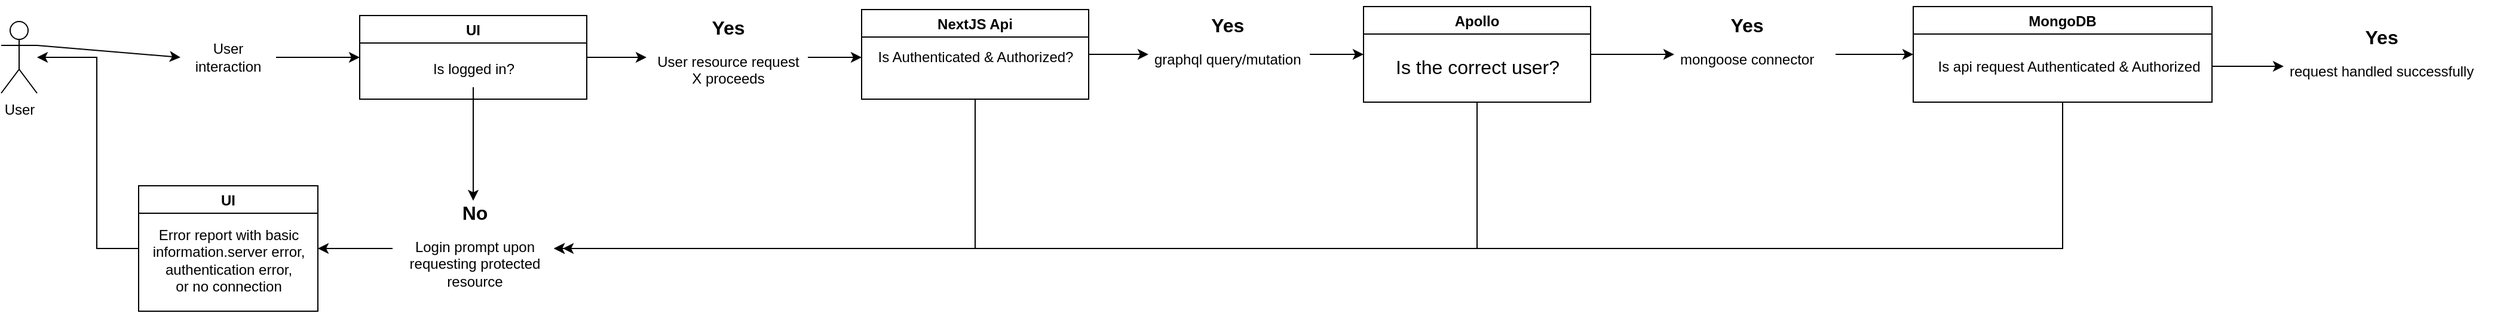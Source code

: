 <mxfile version="20.2.7" type="github"><diagram id="fGwdTyWM2f6gUY91Xf0G" name="Page-1"><mxGraphModel dx="2455" dy="727" grid="1" gridSize="10" guides="1" tooltips="1" connect="1" arrows="1" fold="1" page="0" pageScale="1" pageWidth="850" pageHeight="1100" math="0" shadow="0"><root><mxCell id="0"/><mxCell id="1" parent="0"/><mxCell id="gQOie2VJGwvAWM0HmIn3-1" value="&lt;div&gt;User&lt;/div&gt;" style="shape=umlActor;verticalLabelPosition=bottom;verticalAlign=top;html=1;outlineConnect=0;" vertex="1" parent="1"><mxGeometry x="-190" y="120" width="30" height="60" as="geometry"/></mxCell><mxCell id="gQOie2VJGwvAWM0HmIn3-2" value="" style="endArrow=classic;html=1;rounded=0;entryX=0;entryY=0.5;entryDx=0;entryDy=0;exitX=1;exitY=0.333;exitDx=0;exitDy=0;exitPerimeter=0;" edge="1" parent="1" source="gQOie2VJGwvAWM0HmIn3-1" target="gQOie2VJGwvAWM0HmIn3-8"><mxGeometry width="50" height="50" relative="1" as="geometry"><mxPoint x="120" y="160" as="sourcePoint"/><mxPoint x="220" y="160" as="targetPoint"/></mxGeometry></mxCell><mxCell id="gQOie2VJGwvAWM0HmIn3-25" style="edgeStyle=orthogonalEdgeStyle;rounded=0;orthogonalLoop=1;jettySize=auto;html=1;entryX=0;entryY=0.5;entryDx=0;entryDy=0;fontSize=16;" edge="1" parent="1" source="gQOie2VJGwvAWM0HmIn3-3" target="gQOie2VJGwvAWM0HmIn3-10"><mxGeometry relative="1" as="geometry"/></mxCell><mxCell id="gQOie2VJGwvAWM0HmIn3-3" value="UI" style="swimlane;" vertex="1" parent="1"><mxGeometry x="110" y="115" width="190" height="70" as="geometry"><mxRectangle x="300" y="120" width="50" height="30" as="alternateBounds"/></mxGeometry></mxCell><mxCell id="gQOie2VJGwvAWM0HmIn3-9" value="Is logged in?" style="text;html=1;align=center;verticalAlign=middle;resizable=0;points=[];autosize=1;strokeColor=none;fillColor=none;" vertex="1" parent="gQOie2VJGwvAWM0HmIn3-3"><mxGeometry x="50" y="30" width="90" height="30" as="geometry"/></mxCell><mxCell id="gQOie2VJGwvAWM0HmIn3-27" style="edgeStyle=orthogonalEdgeStyle;rounded=0;orthogonalLoop=1;jettySize=auto;html=1;entryX=0;entryY=0.5;entryDx=0;entryDy=0;fontSize=16;" edge="1" parent="1" source="gQOie2VJGwvAWM0HmIn3-7" target="gQOie2VJGwvAWM0HmIn3-13"><mxGeometry relative="1" as="geometry"/></mxCell><mxCell id="gQOie2VJGwvAWM0HmIn3-42" style="edgeStyle=orthogonalEdgeStyle;rounded=0;orthogonalLoop=1;jettySize=auto;html=1;entryX=1;entryY=0.5;entryDx=0;entryDy=0;fontSize=16;" edge="1" parent="1" source="gQOie2VJGwvAWM0HmIn3-7" target="gQOie2VJGwvAWM0HmIn3-11"><mxGeometry relative="1" as="geometry"><Array as="points"><mxPoint x="625" y="310"/></Array></mxGeometry></mxCell><mxCell id="gQOie2VJGwvAWM0HmIn3-7" value="NextJS Api" style="swimlane;" vertex="1" parent="1"><mxGeometry x="530" y="110" width="190" height="75" as="geometry"/></mxCell><mxCell id="gQOie2VJGwvAWM0HmIn3-4" value="Is Authenticated &amp;amp; Authorized?" style="text;html=1;align=center;verticalAlign=middle;resizable=0;points=[];autosize=1;strokeColor=none;fillColor=none;" vertex="1" parent="gQOie2VJGwvAWM0HmIn3-7"><mxGeometry y="25" width="190" height="30" as="geometry"/></mxCell><mxCell id="gQOie2VJGwvAWM0HmIn3-23" style="edgeStyle=orthogonalEdgeStyle;rounded=0;orthogonalLoop=1;jettySize=auto;html=1;exitX=1;exitY=0.5;exitDx=0;exitDy=0;entryX=0;entryY=0.5;entryDx=0;entryDy=0;fontSize=16;" edge="1" parent="1" source="gQOie2VJGwvAWM0HmIn3-8" target="gQOie2VJGwvAWM0HmIn3-3"><mxGeometry relative="1" as="geometry"/></mxCell><mxCell id="gQOie2VJGwvAWM0HmIn3-8" value="&lt;div&gt;User interaction&lt;/div&gt;" style="text;html=1;strokeColor=none;fillColor=none;align=center;verticalAlign=middle;whiteSpace=wrap;rounded=0;" vertex="1" parent="1"><mxGeometry x="-40" y="130" width="80" height="40" as="geometry"/></mxCell><mxCell id="gQOie2VJGwvAWM0HmIn3-24" style="edgeStyle=orthogonalEdgeStyle;rounded=0;orthogonalLoop=1;jettySize=auto;html=1;entryX=0.5;entryY=0;entryDx=0;entryDy=0;fontSize=16;" edge="1" parent="1" source="gQOie2VJGwvAWM0HmIn3-9" target="gQOie2VJGwvAWM0HmIn3-11"><mxGeometry relative="1" as="geometry"/></mxCell><mxCell id="gQOie2VJGwvAWM0HmIn3-26" value="" style="edgeStyle=orthogonalEdgeStyle;rounded=0;orthogonalLoop=1;jettySize=auto;html=1;fontSize=16;" edge="1" parent="1" source="gQOie2VJGwvAWM0HmIn3-10" target="gQOie2VJGwvAWM0HmIn3-4"><mxGeometry relative="1" as="geometry"/></mxCell><mxCell id="gQOie2VJGwvAWM0HmIn3-10" value="&lt;h1 style=&quot;font-size: 16px;&quot; align=&quot;center&quot;&gt;Yes&lt;/h1&gt;&lt;p align=&quot;center&quot;&gt;User resource request X proceeds&lt;br&gt;&lt;/p&gt;" style="text;html=1;strokeColor=none;fillColor=none;spacing=5;spacingTop=-20;whiteSpace=wrap;overflow=hidden;rounded=0;" vertex="1" parent="1"><mxGeometry x="350" y="115" width="135" height="70" as="geometry"/></mxCell><mxCell id="gQOie2VJGwvAWM0HmIn3-40" style="edgeStyle=orthogonalEdgeStyle;rounded=0;orthogonalLoop=1;jettySize=auto;html=1;entryX=1;entryY=0.5;entryDx=0;entryDy=0;fontSize=16;" edge="1" parent="1" source="gQOie2VJGwvAWM0HmIn3-11" target="gQOie2VJGwvAWM0HmIn3-37"><mxGeometry relative="1" as="geometry"/></mxCell><mxCell id="gQOie2VJGwvAWM0HmIn3-11" value="&lt;h1 style=&quot;font-size: 16px;&quot; align=&quot;center&quot;&gt;No&lt;/h1&gt;&lt;p align=&quot;center&quot;&gt;Login prompt upon requesting protected resource&lt;br&gt;&lt;/p&gt;" style="text;html=1;strokeColor=none;fillColor=none;spacing=5;spacingTop=-20;whiteSpace=wrap;overflow=hidden;rounded=0;" vertex="1" parent="1"><mxGeometry x="137.5" y="270" width="135" height="80" as="geometry"/></mxCell><mxCell id="gQOie2VJGwvAWM0HmIn3-28" style="edgeStyle=orthogonalEdgeStyle;rounded=0;orthogonalLoop=1;jettySize=auto;html=1;entryX=0;entryY=0.5;entryDx=0;entryDy=0;fontSize=16;" edge="1" parent="1" source="gQOie2VJGwvAWM0HmIn3-13" target="gQOie2VJGwvAWM0HmIn3-14"><mxGeometry relative="1" as="geometry"/></mxCell><mxCell id="gQOie2VJGwvAWM0HmIn3-13" value="&lt;h1 style=&quot;font-size: 16px;&quot; align=&quot;center&quot;&gt;Yes&lt;/h1&gt;&lt;p align=&quot;center&quot;&gt;graphql query/mutation&lt;br&gt;&lt;/p&gt;" style="text;html=1;strokeColor=none;fillColor=none;spacing=5;spacingTop=-20;whiteSpace=wrap;overflow=hidden;rounded=0;" vertex="1" parent="1"><mxGeometry x="770" y="112.5" width="135" height="70" as="geometry"/></mxCell><mxCell id="gQOie2VJGwvAWM0HmIn3-29" style="edgeStyle=orthogonalEdgeStyle;rounded=0;orthogonalLoop=1;jettySize=auto;html=1;entryX=0;entryY=0.5;entryDx=0;entryDy=0;fontSize=16;" edge="1" parent="1" source="gQOie2VJGwvAWM0HmIn3-14" target="gQOie2VJGwvAWM0HmIn3-19"><mxGeometry relative="1" as="geometry"/></mxCell><mxCell id="gQOie2VJGwvAWM0HmIn3-43" style="edgeStyle=orthogonalEdgeStyle;rounded=0;orthogonalLoop=1;jettySize=auto;html=1;entryX=1;entryY=0.5;entryDx=0;entryDy=0;fontSize=16;" edge="1" parent="1" source="gQOie2VJGwvAWM0HmIn3-14" target="gQOie2VJGwvAWM0HmIn3-11"><mxGeometry relative="1" as="geometry"><Array as="points"><mxPoint x="1045" y="310"/></Array></mxGeometry></mxCell><mxCell id="gQOie2VJGwvAWM0HmIn3-14" value="Apollo" style="swimlane;" vertex="1" parent="1"><mxGeometry x="950" y="107.5" width="190" height="80" as="geometry"/></mxCell><mxCell id="gQOie2VJGwvAWM0HmIn3-21" value="Is the correct user?" style="text;html=1;align=center;verticalAlign=middle;resizable=0;points=[];autosize=1;strokeColor=none;fillColor=none;fontSize=16;" vertex="1" parent="gQOie2VJGwvAWM0HmIn3-14"><mxGeometry x="15" y="35" width="160" height="30" as="geometry"/></mxCell><mxCell id="gQOie2VJGwvAWM0HmIn3-44" style="edgeStyle=orthogonalEdgeStyle;rounded=0;orthogonalLoop=1;jettySize=auto;html=1;fontSize=16;" edge="1" parent="1" source="gQOie2VJGwvAWM0HmIn3-17"><mxGeometry relative="1" as="geometry"><mxPoint x="280" y="310" as="targetPoint"/><Array as="points"><mxPoint x="1535" y="310"/></Array></mxGeometry></mxCell><mxCell id="gQOie2VJGwvAWM0HmIn3-17" value="MongoDB" style="swimlane;" vertex="1" parent="1"><mxGeometry x="1410" y="107.5" width="250" height="80" as="geometry"/></mxCell><mxCell id="gQOie2VJGwvAWM0HmIn3-18" value="Is api request Authenticated &amp;amp; Authorized" style="text;html=1;align=center;verticalAlign=middle;resizable=0;points=[];autosize=1;strokeColor=none;fillColor=none;" vertex="1" parent="gQOie2VJGwvAWM0HmIn3-17"><mxGeometry x="10" y="35" width="240" height="30" as="geometry"/></mxCell><mxCell id="gQOie2VJGwvAWM0HmIn3-33" style="edgeStyle=orthogonalEdgeStyle;rounded=0;orthogonalLoop=1;jettySize=auto;html=1;entryX=0;entryY=0.5;entryDx=0;entryDy=0;fontSize=16;" edge="1" parent="1" source="gQOie2VJGwvAWM0HmIn3-19" target="gQOie2VJGwvAWM0HmIn3-17"><mxGeometry relative="1" as="geometry"/></mxCell><mxCell id="gQOie2VJGwvAWM0HmIn3-19" value="&lt;h1 style=&quot;font-size: 16px;&quot; align=&quot;center&quot;&gt;Yes&lt;/h1&gt;&lt;p align=&quot;center&quot;&gt;mongoose connector&lt;br&gt;&lt;/p&gt;" style="text;html=1;strokeColor=none;fillColor=none;spacing=5;spacingTop=-20;whiteSpace=wrap;overflow=hidden;rounded=0;" vertex="1" parent="1"><mxGeometry x="1210" y="112.5" width="135" height="70" as="geometry"/></mxCell><mxCell id="gQOie2VJGwvAWM0HmIn3-34" value="&lt;h1 style=&quot;font-size: 16px;&quot; align=&quot;center&quot;&gt;Yes&lt;/h1&gt;&lt;p align=&quot;center&quot;&gt;request handled successfully&lt;/p&gt;" style="text;html=1;strokeColor=none;fillColor=none;spacing=5;spacingTop=-20;whiteSpace=wrap;overflow=hidden;rounded=0;" vertex="1" parent="1"><mxGeometry x="1720" y="122.5" width="180" height="70" as="geometry"/></mxCell><mxCell id="gQOie2VJGwvAWM0HmIn3-35" style="edgeStyle=orthogonalEdgeStyle;rounded=0;orthogonalLoop=1;jettySize=auto;html=1;entryX=0;entryY=0.5;entryDx=0;entryDy=0;fontSize=16;" edge="1" parent="1" source="gQOie2VJGwvAWM0HmIn3-18" target="gQOie2VJGwvAWM0HmIn3-34"><mxGeometry relative="1" as="geometry"/></mxCell><mxCell id="gQOie2VJGwvAWM0HmIn3-41" style="edgeStyle=orthogonalEdgeStyle;rounded=0;orthogonalLoop=1;jettySize=auto;html=1;fontSize=16;" edge="1" parent="1" source="gQOie2VJGwvAWM0HmIn3-37" target="gQOie2VJGwvAWM0HmIn3-1"><mxGeometry relative="1" as="geometry"><Array as="points"><mxPoint x="-110" y="310"/><mxPoint x="-110" y="150"/></Array></mxGeometry></mxCell><mxCell id="gQOie2VJGwvAWM0HmIn3-37" value="UI" style="swimlane;" vertex="1" parent="1"><mxGeometry x="-75" y="257.5" width="150" height="105" as="geometry"><mxRectangle x="300" y="120" width="50" height="30" as="alternateBounds"/></mxGeometry></mxCell><mxCell id="gQOie2VJGwvAWM0HmIn3-38" value="&lt;div&gt;Error report with basic &lt;br&gt;&lt;/div&gt;&lt;div&gt;information.server error, &lt;br&gt;&lt;/div&gt;&lt;div&gt;authentication error, &lt;br&gt;&lt;/div&gt;&lt;div&gt;or no connection&lt;br&gt;&lt;/div&gt;" style="text;html=1;align=center;verticalAlign=middle;resizable=0;points=[];autosize=1;strokeColor=none;fillColor=none;" vertex="1" parent="gQOie2VJGwvAWM0HmIn3-37"><mxGeometry y="27.5" width="150" height="70" as="geometry"/></mxCell></root></mxGraphModel></diagram></mxfile>